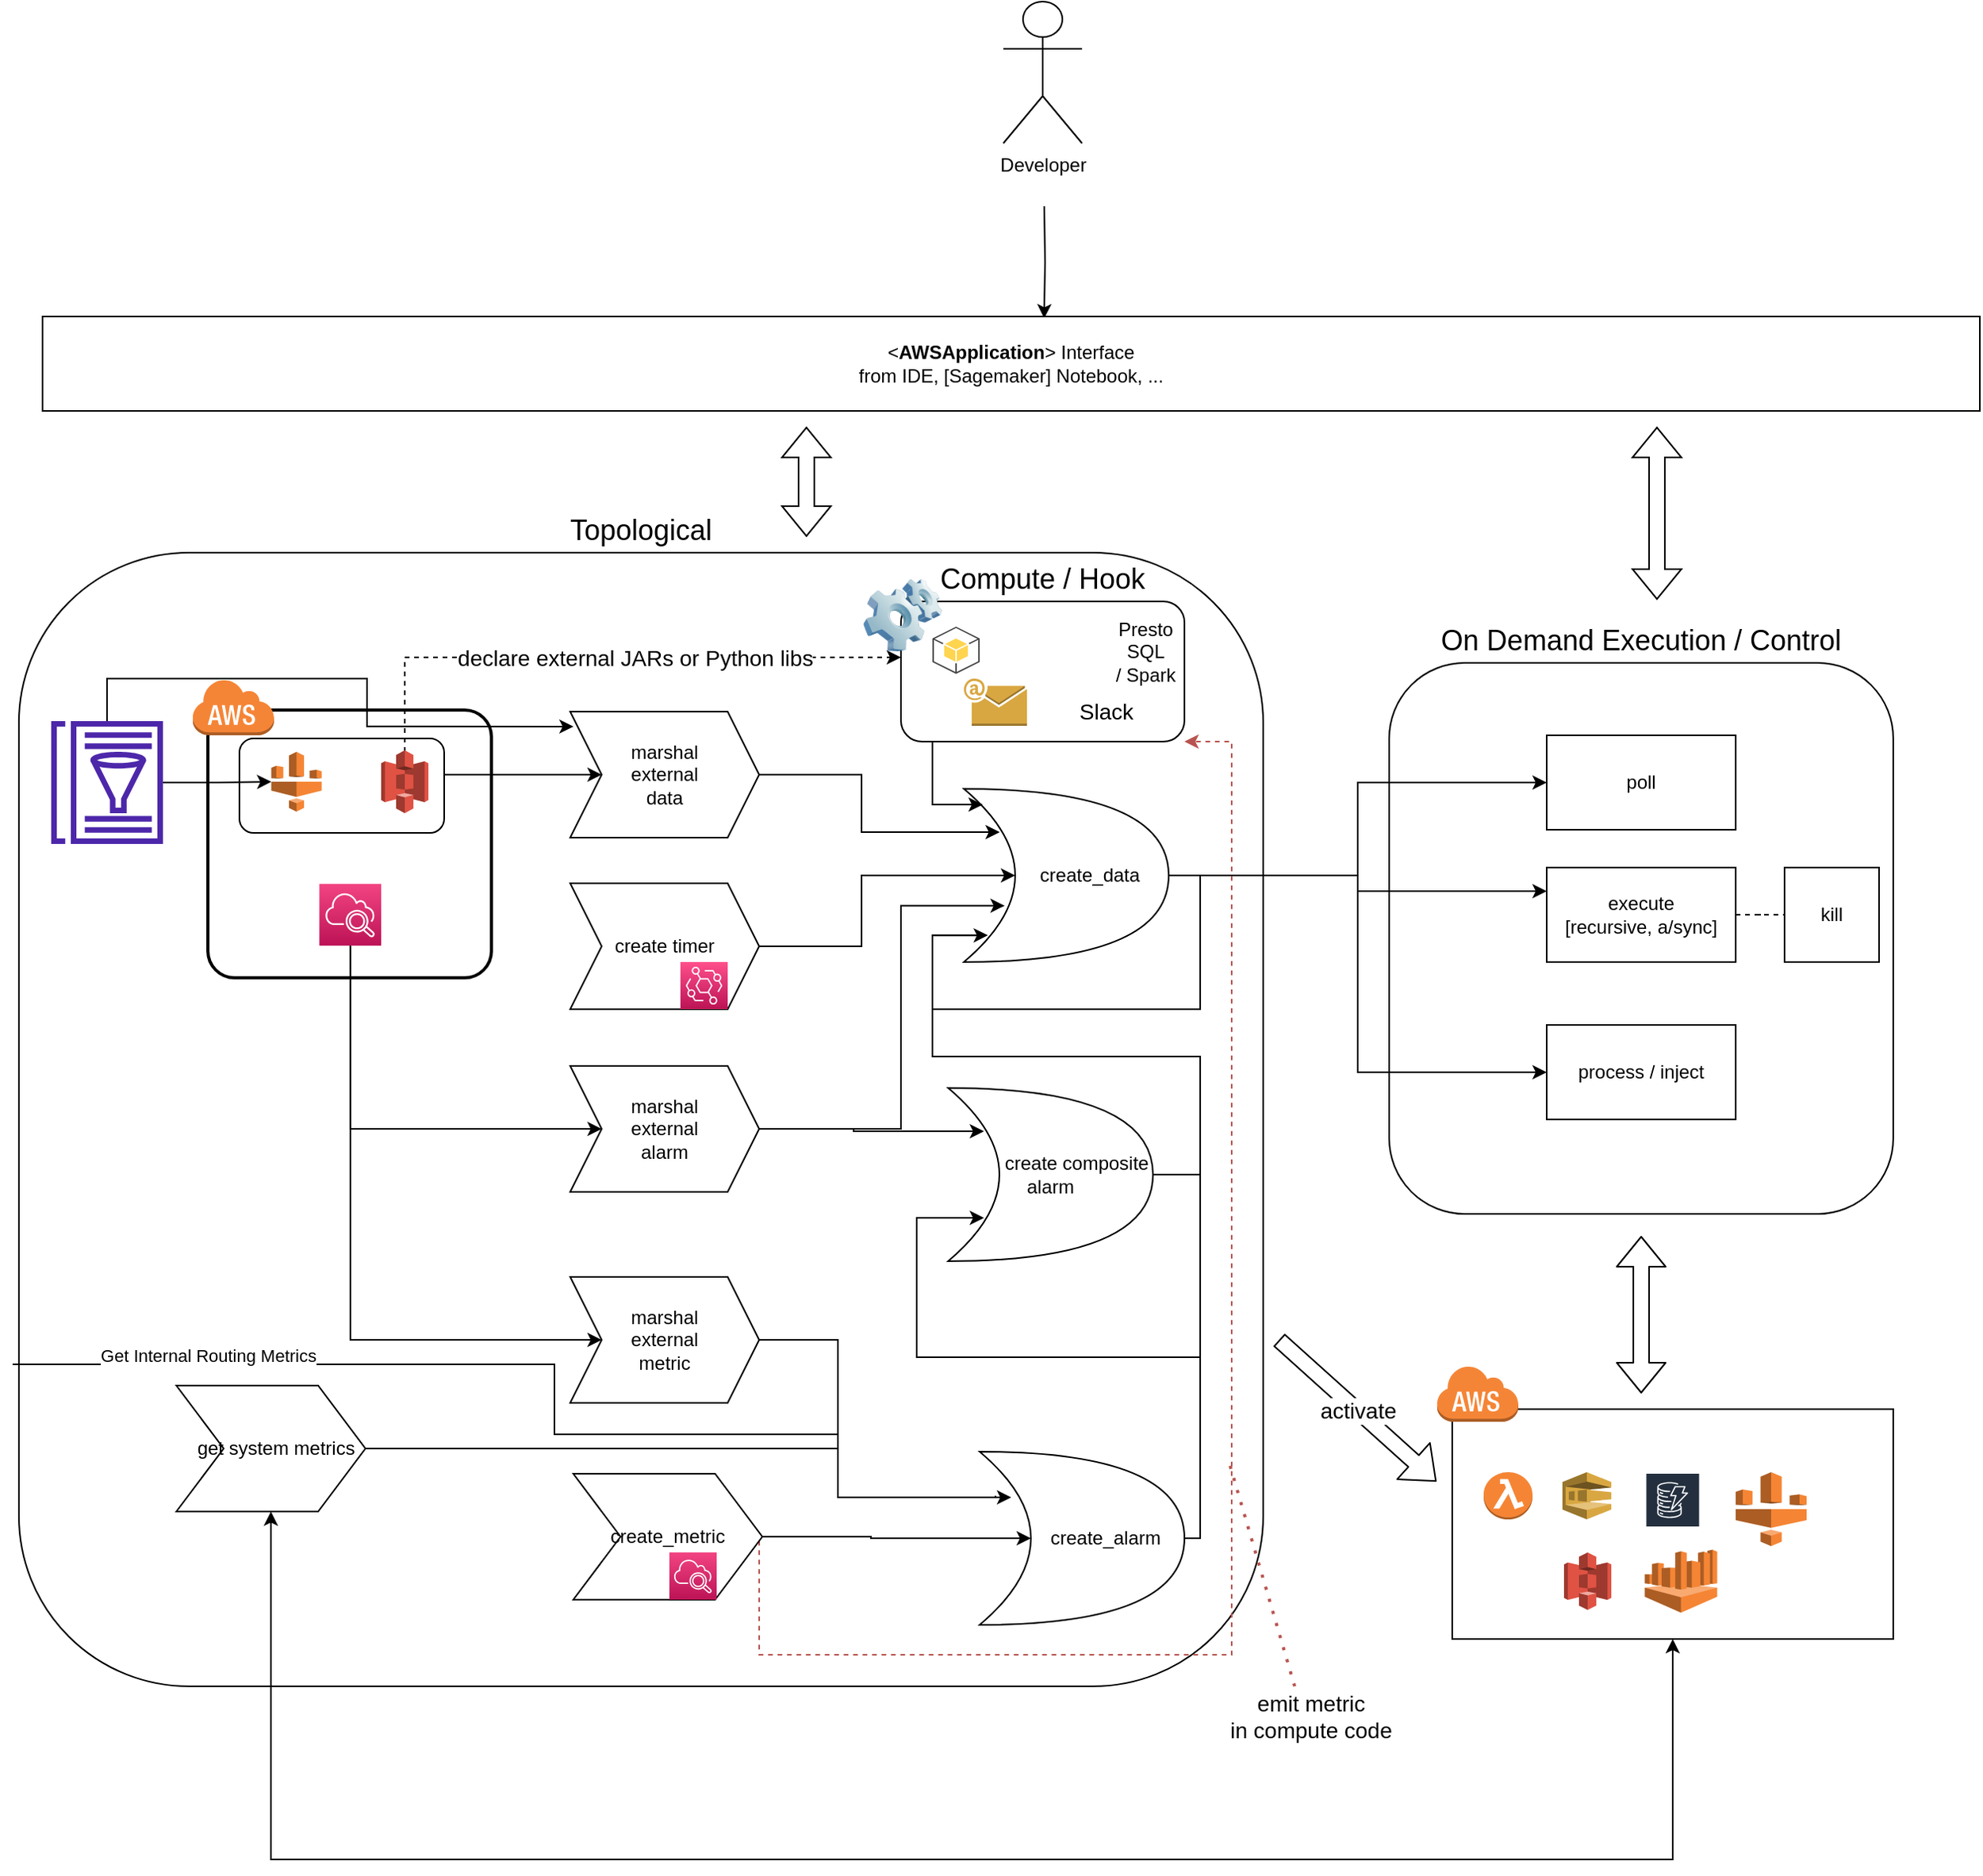 <mxfile version="17.1.1" type="device"><diagram id="UGmZgc7hFI8TvpcTZWHY" name="Page-1"><mxGraphModel dx="2595" dy="2403" grid="1" gridSize="10" guides="1" tooltips="1" connect="1" arrows="1" fold="1" page="1" pageScale="1" pageWidth="850" pageHeight="1100" math="0" shadow="0"><root><mxCell id="0"/><mxCell id="1" parent="0"/><mxCell id="BhlDO5RuiV56Jk8rTwj9-23" value="Topological" style="rounded=1;whiteSpace=wrap;html=1;labelPosition=center;verticalLabelPosition=top;align=center;verticalAlign=bottom;fontSize=18;" parent="1" vertex="1"><mxGeometry x="30" y="-70" width="790" height="720" as="geometry"/></mxCell><mxCell id="md57WBPDzVtcLdG0MQr1-3" style="edgeStyle=orthogonalEdgeStyle;rounded=0;orthogonalLoop=1;jettySize=auto;html=1;exitX=-0.005;exitY=0.716;exitDx=0;exitDy=0;exitPerimeter=0;" edge="1" parent="1" source="BhlDO5RuiV56Jk8rTwj9-23"><mxGeometry relative="1" as="geometry"><mxPoint x="660" y="530" as="targetPoint"/><Array as="points"><mxPoint x="370" y="445"/><mxPoint x="370" y="490"/><mxPoint x="550" y="490"/><mxPoint x="550" y="530"/></Array></mxGeometry></mxCell><mxCell id="md57WBPDzVtcLdG0MQr1-4" value="Get Internal Routing Metrics" style="edgeLabel;html=1;align=center;verticalAlign=middle;resizable=0;points=[];" vertex="1" connectable="0" parent="md57WBPDzVtcLdG0MQr1-3"><mxGeometry x="-0.624" y="3" relative="1" as="geometry"><mxPoint x="-11" y="-3" as="offset"/></mxGeometry></mxCell><mxCell id="BhlDO5RuiV56Jk8rTwj9-6" value="" style="rounded=1;arcSize=10;dashed=0;fillColor=none;gradientColor=none;strokeWidth=2;" parent="1" vertex="1"><mxGeometry x="150" y="30" width="180" height="170" as="geometry"/></mxCell><mxCell id="BhlDO5RuiV56Jk8rTwj9-36" value="" style="rounded=1;whiteSpace=wrap;html=1;fontSize=18;" parent="1" vertex="1"><mxGeometry x="170" y="48" width="130" height="60" as="geometry"/></mxCell><mxCell id="BhlDO5RuiV56Jk8rTwj9-24" value="On Demand Execution / Control" style="rounded=1;whiteSpace=wrap;html=1;labelPosition=center;verticalLabelPosition=top;align=center;verticalAlign=bottom;fontSize=18;" parent="1" vertex="1"><mxGeometry x="900" width="320" height="350" as="geometry"/></mxCell><mxCell id="BhlDO5RuiV56Jk8rTwj9-17" style="edgeStyle=orthogonalEdgeStyle;rounded=0;orthogonalLoop=1;jettySize=auto;html=1;entryX=0;entryY=0.5;entryDx=0;entryDy=0;exitX=1;exitY=0.25;exitDx=0;exitDy=0;" parent="1" source="BhlDO5RuiV56Jk8rTwj9-36" target="BhlDO5RuiV56Jk8rTwj9-11" edge="1"><mxGeometry relative="1" as="geometry"><Array as="points"><mxPoint x="300" y="71"/></Array></mxGeometry></mxCell><mxCell id="BhlDO5RuiV56Jk8rTwj9-9" style="edgeStyle=orthogonalEdgeStyle;rounded=0;orthogonalLoop=1;jettySize=auto;html=1;entryX=0;entryY=0.5;entryDx=0;entryDy=0;entryPerimeter=0;" parent="1" source="md57WBPDzVtcLdG0MQr1-1" target="BhlDO5RuiV56Jk8rTwj9-8" edge="1"><mxGeometry relative="1" as="geometry"><mxPoint x="109" y="74.5" as="sourcePoint"/></mxGeometry></mxCell><mxCell id="BhlDO5RuiV56Jk8rTwj9-60" style="edgeStyle=orthogonalEdgeStyle;rounded=0;orthogonalLoop=1;jettySize=auto;html=1;entryX=0;entryY=0.5;entryDx=0;entryDy=0;dashed=1;fontSize=14;endArrow=classic;endFill=1;" parent="1" edge="1"><mxGeometry relative="1" as="geometry"><mxPoint x="275" y="56.5" as="sourcePoint"/><mxPoint x="590" y="-3.5" as="targetPoint"/><Array as="points"><mxPoint x="275" y="-3"/></Array></mxGeometry></mxCell><mxCell id="BhlDO5RuiV56Jk8rTwj9-61" value="declare external JARs or Python libs" style="edgeLabel;html=1;align=center;verticalAlign=middle;resizable=0;points=[];fontSize=14;" parent="BhlDO5RuiV56Jk8rTwj9-60" vertex="1" connectable="0"><mxGeometry x="-0.252" y="2" relative="1" as="geometry"><mxPoint x="65" y="2" as="offset"/></mxGeometry></mxCell><mxCell id="BhlDO5RuiV56Jk8rTwj9-2" value="" style="outlineConnect=0;dashed=0;verticalLabelPosition=bottom;verticalAlign=top;align=center;html=1;shape=mxgraph.aws3.s3;fillColor=#E05243;gradientColor=none;" parent="1" vertex="1"><mxGeometry x="260" y="55.5" width="30" height="40" as="geometry"/></mxCell><mxCell id="BhlDO5RuiV56Jk8rTwj9-18" style="edgeStyle=orthogonalEdgeStyle;rounded=0;orthogonalLoop=1;jettySize=auto;html=1;entryX=0;entryY=0.5;entryDx=0;entryDy=0;" parent="1" source="BhlDO5RuiV56Jk8rTwj9-3" target="BhlDO5RuiV56Jk8rTwj9-12" edge="1"><mxGeometry relative="1" as="geometry"><Array as="points"><mxPoint x="240" y="296"/></Array></mxGeometry></mxCell><mxCell id="BhlDO5RuiV56Jk8rTwj9-46" style="edgeStyle=orthogonalEdgeStyle;rounded=0;orthogonalLoop=1;jettySize=auto;html=1;entryX=0;entryY=0.5;entryDx=0;entryDy=0;fontSize=18;endArrow=classic;endFill=1;" parent="1" source="BhlDO5RuiV56Jk8rTwj9-3" target="BhlDO5RuiV56Jk8rTwj9-38" edge="1"><mxGeometry relative="1" as="geometry"><Array as="points"><mxPoint x="240" y="430"/></Array></mxGeometry></mxCell><mxCell id="BhlDO5RuiV56Jk8rTwj9-3" value="" style="sketch=0;points=[[0,0,0],[0.25,0,0],[0.5,0,0],[0.75,0,0],[1,0,0],[0,1,0],[0.25,1,0],[0.5,1,0],[0.75,1,0],[1,1,0],[0,0.25,0],[0,0.5,0],[0,0.75,0],[1,0.25,0],[1,0.5,0],[1,0.75,0]];points=[[0,0,0],[0.25,0,0],[0.5,0,0],[0.75,0,0],[1,0,0],[0,1,0],[0.25,1,0],[0.5,1,0],[0.75,1,0],[1,1,0],[0,0.25,0],[0,0.5,0],[0,0.75,0],[1,0.25,0],[1,0.5,0],[1,0.75,0]];outlineConnect=0;fontColor=#232F3E;gradientColor=#F34482;gradientDirection=north;fillColor=#BC1356;strokeColor=#ffffff;dashed=0;verticalLabelPosition=bottom;verticalAlign=top;align=center;html=1;fontSize=12;fontStyle=0;aspect=fixed;shape=mxgraph.aws4.resourceIcon;resIcon=mxgraph.aws4.cloudwatch_2;" parent="1" vertex="1"><mxGeometry x="220.75" y="140.38" width="39.25" height="39.25" as="geometry"/></mxCell><mxCell id="BhlDO5RuiV56Jk8rTwj9-7" value="" style="dashed=0;html=1;shape=mxgraph.aws3.cloud;fillColor=#F58536;gradientColor=none;dashed=0;" parent="1" vertex="1"><mxGeometry x="140" y="10" width="52" height="36" as="geometry"/></mxCell><mxCell id="BhlDO5RuiV56Jk8rTwj9-8" value="" style="outlineConnect=0;dashed=0;verticalLabelPosition=bottom;verticalAlign=top;align=center;html=1;shape=mxgraph.aws3.glue;fillColor=#F58534;gradientColor=none;" parent="1" vertex="1"><mxGeometry x="190.25" y="56.5" width="32" height="38" as="geometry"/></mxCell><mxCell id="BhlDO5RuiV56Jk8rTwj9-15" style="edgeStyle=orthogonalEdgeStyle;rounded=0;orthogonalLoop=1;jettySize=auto;html=1;entryX=0.175;entryY=0.25;entryDx=0;entryDy=0;entryPerimeter=0;" parent="1" source="BhlDO5RuiV56Jk8rTwj9-11" target="BhlDO5RuiV56Jk8rTwj9-13" edge="1"><mxGeometry relative="1" as="geometry"/></mxCell><mxCell id="BhlDO5RuiV56Jk8rTwj9-11" value="&lt;div&gt;marshal&lt;/div&gt;&lt;div&gt;external&lt;/div&gt;&lt;div&gt;data&lt;br&gt;&lt;/div&gt;" style="shape=step;perimeter=stepPerimeter;whiteSpace=wrap;html=1;fixedSize=1;" parent="1" vertex="1"><mxGeometry x="380" y="31" width="120" height="80" as="geometry"/></mxCell><mxCell id="BhlDO5RuiV56Jk8rTwj9-22" style="edgeStyle=orthogonalEdgeStyle;rounded=0;orthogonalLoop=1;jettySize=auto;html=1;entryX=0.199;entryY=0.675;entryDx=0;entryDy=0;entryPerimeter=0;" parent="1" source="BhlDO5RuiV56Jk8rTwj9-12" target="BhlDO5RuiV56Jk8rTwj9-13" edge="1"><mxGeometry relative="1" as="geometry"><Array as="points"><mxPoint x="590" y="296"/><mxPoint x="590" y="154"/></Array></mxGeometry></mxCell><mxCell id="BhlDO5RuiV56Jk8rTwj9-42" style="edgeStyle=orthogonalEdgeStyle;rounded=0;orthogonalLoop=1;jettySize=auto;html=1;entryX=0.175;entryY=0.25;entryDx=0;entryDy=0;entryPerimeter=0;fontSize=18;endArrow=classic;endFill=1;" parent="1" source="BhlDO5RuiV56Jk8rTwj9-12" target="BhlDO5RuiV56Jk8rTwj9-39" edge="1"><mxGeometry relative="1" as="geometry"/></mxCell><mxCell id="BhlDO5RuiV56Jk8rTwj9-12" value="&lt;div&gt;marshal&lt;/div&gt;&lt;div&gt;external&lt;/div&gt;alarm" style="shape=step;perimeter=stepPerimeter;whiteSpace=wrap;html=1;fixedSize=1;" parent="1" vertex="1"><mxGeometry x="380" y="256" width="120" height="80" as="geometry"/></mxCell><mxCell id="BhlDO5RuiV56Jk8rTwj9-28" style="edgeStyle=orthogonalEdgeStyle;rounded=0;orthogonalLoop=1;jettySize=auto;html=1;entryX=0;entryY=0.25;entryDx=0;entryDy=0;" parent="1" source="BhlDO5RuiV56Jk8rTwj9-13" target="BhlDO5RuiV56Jk8rTwj9-26" edge="1"><mxGeometry relative="1" as="geometry"/></mxCell><mxCell id="BhlDO5RuiV56Jk8rTwj9-29" style="edgeStyle=orthogonalEdgeStyle;rounded=0;orthogonalLoop=1;jettySize=auto;html=1;entryX=0;entryY=0.5;entryDx=0;entryDy=0;" parent="1" source="BhlDO5RuiV56Jk8rTwj9-13" target="BhlDO5RuiV56Jk8rTwj9-25" edge="1"><mxGeometry relative="1" as="geometry"/></mxCell><mxCell id="BhlDO5RuiV56Jk8rTwj9-30" style="edgeStyle=orthogonalEdgeStyle;rounded=0;orthogonalLoop=1;jettySize=auto;html=1;entryX=0;entryY=0.5;entryDx=0;entryDy=0;" parent="1" source="BhlDO5RuiV56Jk8rTwj9-13" target="BhlDO5RuiV56Jk8rTwj9-27" edge="1"><mxGeometry relative="1" as="geometry"/></mxCell><mxCell id="BhlDO5RuiV56Jk8rTwj9-13" value="&amp;nbsp;&amp;nbsp;&amp;nbsp;&amp;nbsp;&amp;nbsp;&amp;nbsp;&amp;nbsp;&amp;nbsp; create_data" style="shape=xor;whiteSpace=wrap;html=1;labelPosition=center;verticalLabelPosition=middle;align=center;verticalAlign=middle;" parent="1" vertex="1"><mxGeometry x="630" y="80" width="130" height="110" as="geometry"/></mxCell><mxCell id="BhlDO5RuiV56Jk8rTwj9-16" style="edgeStyle=orthogonalEdgeStyle;rounded=0;orthogonalLoop=1;jettySize=auto;html=1;entryX=0.117;entryY=0.846;entryDx=0;entryDy=0;entryPerimeter=0;" parent="1" target="BhlDO5RuiV56Jk8rTwj9-13" edge="1"><mxGeometry relative="1" as="geometry"><mxPoint x="760" y="135" as="sourcePoint"/><mxPoint x="640" y="173" as="targetPoint"/><Array as="points"><mxPoint x="780" y="135"/><mxPoint x="780" y="220"/><mxPoint x="610" y="220"/><mxPoint x="610" y="173"/></Array></mxGeometry></mxCell><mxCell id="BhlDO5RuiV56Jk8rTwj9-21" style="edgeStyle=orthogonalEdgeStyle;rounded=0;orthogonalLoop=1;jettySize=auto;html=1;entryX=0.25;entryY=0.5;entryDx=0;entryDy=0;entryPerimeter=0;" parent="1" source="BhlDO5RuiV56Jk8rTwj9-19" target="BhlDO5RuiV56Jk8rTwj9-13" edge="1"><mxGeometry relative="1" as="geometry"/></mxCell><mxCell id="BhlDO5RuiV56Jk8rTwj9-19" value="create timer" style="shape=step;perimeter=stepPerimeter;whiteSpace=wrap;html=1;fixedSize=1;" parent="1" vertex="1"><mxGeometry x="380" y="140" width="120" height="80" as="geometry"/></mxCell><mxCell id="BhlDO5RuiV56Jk8rTwj9-25" value="poll" style="rounded=0;whiteSpace=wrap;html=1;" parent="1" vertex="1"><mxGeometry x="1000" y="46" width="120" height="60" as="geometry"/></mxCell><mxCell id="md57WBPDzVtcLdG0MQr1-10" style="edgeStyle=orthogonalEdgeStyle;rounded=0;orthogonalLoop=1;jettySize=auto;html=1;entryX=0;entryY=0.5;entryDx=0;entryDy=0;endArrow=none;endFill=0;dashed=1;" edge="1" parent="1" source="BhlDO5RuiV56Jk8rTwj9-26" target="md57WBPDzVtcLdG0MQr1-9"><mxGeometry relative="1" as="geometry"/></mxCell><mxCell id="BhlDO5RuiV56Jk8rTwj9-26" value="execute&lt;br&gt;[recursive, a/sync]" style="rounded=0;whiteSpace=wrap;html=1;" parent="1" vertex="1"><mxGeometry x="1000" y="130" width="120" height="60" as="geometry"/></mxCell><mxCell id="BhlDO5RuiV56Jk8rTwj9-27" value="process / inject" style="rounded=0;whiteSpace=wrap;html=1;" parent="1" vertex="1"><mxGeometry x="1000" y="230" width="120" height="60" as="geometry"/></mxCell><mxCell id="BhlDO5RuiV56Jk8rTwj9-43" style="edgeStyle=orthogonalEdgeStyle;rounded=0;orthogonalLoop=1;jettySize=auto;html=1;entryX=0.175;entryY=0.75;entryDx=0;entryDy=0;entryPerimeter=0;fontSize=18;endArrow=classic;endFill=1;" parent="1" source="BhlDO5RuiV56Jk8rTwj9-31" target="BhlDO5RuiV56Jk8rTwj9-39" edge="1"><mxGeometry relative="1" as="geometry"><Array as="points"><mxPoint x="780" y="556"/><mxPoint x="780" y="441"/><mxPoint x="600" y="441"/><mxPoint x="600" y="353"/></Array></mxGeometry></mxCell><mxCell id="BhlDO5RuiV56Jk8rTwj9-44" style="edgeStyle=orthogonalEdgeStyle;rounded=0;orthogonalLoop=1;jettySize=auto;html=1;fontSize=18;endArrow=none;endFill=0;" parent="1" source="BhlDO5RuiV56Jk8rTwj9-31" edge="1"><mxGeometry relative="1" as="geometry"><mxPoint x="780" y="320" as="targetPoint"/><Array as="points"><mxPoint x="780" y="556"/></Array></mxGeometry></mxCell><mxCell id="BhlDO5RuiV56Jk8rTwj9-31" value="&amp;nbsp;&amp;nbsp;&amp;nbsp;&amp;nbsp;&amp;nbsp;&amp;nbsp;&amp;nbsp;&amp;nbsp; create_alarm" style="shape=xor;whiteSpace=wrap;html=1;labelPosition=center;verticalLabelPosition=middle;align=center;verticalAlign=middle;" parent="1" vertex="1"><mxGeometry x="640" y="501" width="130" height="110" as="geometry"/></mxCell><mxCell id="BhlDO5RuiV56Jk8rTwj9-37" style="edgeStyle=orthogonalEdgeStyle;rounded=0;orthogonalLoop=1;jettySize=auto;html=1;entryX=0.25;entryY=0.5;entryDx=0;entryDy=0;entryPerimeter=0;fontSize=18;" parent="1" source="BhlDO5RuiV56Jk8rTwj9-33" target="BhlDO5RuiV56Jk8rTwj9-31" edge="1"><mxGeometry relative="1" as="geometry"/></mxCell><mxCell id="BhlDO5RuiV56Jk8rTwj9-56" style="edgeStyle=orthogonalEdgeStyle;rounded=0;orthogonalLoop=1;jettySize=auto;html=1;entryX=1;entryY=1;entryDx=0;entryDy=0;fontSize=12;endArrow=classic;endFill=1;dashed=1;fillColor=#f8cecc;strokeColor=#b85450;" parent="1" source="BhlDO5RuiV56Jk8rTwj9-33" target="BhlDO5RuiV56Jk8rTwj9-48" edge="1"><mxGeometry relative="1" as="geometry"><Array as="points"><mxPoint x="500" y="630"/><mxPoint x="800" y="630"/><mxPoint x="800" y="50"/></Array></mxGeometry></mxCell><mxCell id="BhlDO5RuiV56Jk8rTwj9-33" value="create_metric" style="shape=step;perimeter=stepPerimeter;whiteSpace=wrap;html=1;fixedSize=1;size=30;" parent="1" vertex="1"><mxGeometry x="382" y="515" width="120" height="80" as="geometry"/></mxCell><mxCell id="BhlDO5RuiV56Jk8rTwj9-34" value="" style="sketch=0;points=[[0,0,0],[0.25,0,0],[0.5,0,0],[0.75,0,0],[1,0,0],[0,1,0],[0.25,1,0],[0.5,1,0],[0.75,1,0],[1,1,0],[0,0.25,0],[0,0.5,0],[0,0.75,0],[1,0.25,0],[1,0.5,0],[1,0.75,0]];outlineConnect=0;fontColor=#232F3E;gradientColor=#FF4F8B;gradientDirection=north;fillColor=#BC1356;strokeColor=#ffffff;dashed=0;verticalLabelPosition=bottom;verticalAlign=top;align=center;html=1;fontSize=12;fontStyle=0;aspect=fixed;shape=mxgraph.aws4.resourceIcon;resIcon=mxgraph.aws4.eventbridge;" parent="1" vertex="1"><mxGeometry x="450" y="190" width="30" height="30" as="geometry"/></mxCell><mxCell id="BhlDO5RuiV56Jk8rTwj9-20" value="" style="sketch=0;points=[[0,0,0],[0.25,0,0],[0.5,0,0],[0.75,0,0],[1,0,0],[0,1,0],[0.25,1,0],[0.5,1,0],[0.75,1,0],[1,1,0],[0,0.25,0],[0,0.5,0],[0,0.75,0],[1,0.25,0],[1,0.5,0],[1,0.75,0]];points=[[0,0,0],[0.25,0,0],[0.5,0,0],[0.75,0,0],[1,0,0],[0,1,0],[0.25,1,0],[0.5,1,0],[0.75,1,0],[1,1,0],[0,0.25,0],[0,0.5,0],[0,0.75,0],[1,0.25,0],[1,0.5,0],[1,0.75,0]];outlineConnect=0;fontColor=#232F3E;gradientColor=#F34482;gradientDirection=north;fillColor=#BC1356;strokeColor=#ffffff;dashed=0;verticalLabelPosition=bottom;verticalAlign=top;align=center;html=1;fontSize=12;fontStyle=0;aspect=fixed;shape=mxgraph.aws4.resourceIcon;resIcon=mxgraph.aws4.cloudwatch_2;" parent="1" vertex="1"><mxGeometry x="443" y="565" width="30" height="30" as="geometry"/></mxCell><mxCell id="BhlDO5RuiV56Jk8rTwj9-45" style="edgeStyle=orthogonalEdgeStyle;rounded=0;orthogonalLoop=1;jettySize=auto;html=1;fontSize=18;endArrow=none;endFill=0;" parent="1" source="BhlDO5RuiV56Jk8rTwj9-38" edge="1"><mxGeometry relative="1" as="geometry"><Array as="points"><mxPoint x="550" y="430"/><mxPoint x="550" y="530"/><mxPoint x="650" y="530"/><mxPoint x="650" y="529"/></Array><mxPoint x="650" y="530" as="targetPoint"/></mxGeometry></mxCell><mxCell id="BhlDO5RuiV56Jk8rTwj9-38" value="&lt;div&gt;marshal&lt;/div&gt;&lt;div&gt;external&lt;/div&gt;metric" style="shape=step;perimeter=stepPerimeter;whiteSpace=wrap;html=1;fixedSize=1;" parent="1" vertex="1"><mxGeometry x="380" y="390" width="120" height="80" as="geometry"/></mxCell><mxCell id="BhlDO5RuiV56Jk8rTwj9-40" style="edgeStyle=orthogonalEdgeStyle;rounded=0;orthogonalLoop=1;jettySize=auto;html=1;fontSize=18;endArrow=none;endFill=0;" parent="1" source="BhlDO5RuiV56Jk8rTwj9-39" edge="1"><mxGeometry relative="1" as="geometry"><mxPoint x="640" y="173" as="targetPoint"/><Array as="points"><mxPoint x="780" y="325"/><mxPoint x="780" y="250"/><mxPoint x="610" y="250"/><mxPoint x="610" y="173"/></Array></mxGeometry></mxCell><mxCell id="BhlDO5RuiV56Jk8rTwj9-39" value="&lt;div&gt;&amp;nbsp; &amp;nbsp; &amp;nbsp;&amp;nbsp; &amp;nbsp;&amp;nbsp; create composite&lt;/div&gt;&lt;div&gt;alarm&lt;br&gt;&lt;/div&gt;" style="shape=xor;whiteSpace=wrap;html=1;labelPosition=center;verticalLabelPosition=middle;align=center;verticalAlign=middle;" parent="1" vertex="1"><mxGeometry x="620" y="270" width="130" height="110" as="geometry"/></mxCell><mxCell id="BhlDO5RuiV56Jk8rTwj9-51" style="edgeStyle=orthogonalEdgeStyle;rounded=0;orthogonalLoop=1;jettySize=auto;html=1;entryX=0.092;entryY=0.091;entryDx=0;entryDy=0;entryPerimeter=0;fontSize=18;endArrow=classic;endFill=1;" parent="1" source="BhlDO5RuiV56Jk8rTwj9-48" target="BhlDO5RuiV56Jk8rTwj9-13" edge="1"><mxGeometry relative="1" as="geometry"><Array as="points"><mxPoint x="610" y="90"/></Array></mxGeometry></mxCell><mxCell id="BhlDO5RuiV56Jk8rTwj9-48" value="&lt;div&gt;Compute / Hook&lt;br&gt;&lt;/div&gt;" style="rounded=1;whiteSpace=wrap;html=1;fontSize=18;labelPosition=center;verticalLabelPosition=top;align=center;verticalAlign=bottom;" parent="1" vertex="1"><mxGeometry x="590" y="-39" width="180" height="89" as="geometry"/></mxCell><mxCell id="BhlDO5RuiV56Jk8rTwj9-47" value="" style="image;html=1;image=img/lib/clip_art/computers/Software_128x128.png;fontSize=18;" parent="1" vertex="1"><mxGeometry x="566" y="-58" width="50" height="55.5" as="geometry"/></mxCell><mxCell id="BhlDO5RuiV56Jk8rTwj9-49" value="" style="outlineConnect=0;dashed=0;verticalLabelPosition=bottom;verticalAlign=top;align=center;html=1;shape=mxgraph.aws3.android;fillColor=#FFD44F;gradientColor=none;fontSize=18;" parent="1" vertex="1"><mxGeometry x="610" y="-23" width="30" height="30" as="geometry"/></mxCell><mxCell id="BhlDO5RuiV56Jk8rTwj9-50" value="" style="shape=image;html=1;verticalAlign=top;verticalLabelPosition=bottom;labelBackgroundColor=#ffffff;imageAspect=0;aspect=fixed;image=https://cdn4.iconfinder.com/data/icons/logos-and-brands/512/267_Python_logo-128.png;fontSize=18;" parent="1" vertex="1"><mxGeometry x="650" y="-23" width="30" height="30" as="geometry"/></mxCell><mxCell id="BhlDO5RuiV56Jk8rTwj9-53" value="" style="shape=image;html=1;verticalAlign=top;verticalLabelPosition=bottom;labelBackgroundColor=#ffffff;imageAspect=0;aspect=fixed;image=https://cdn4.iconfinder.com/data/icons/logos-brands-5/24/scala-128.png;fontSize=18;" parent="1" vertex="1"><mxGeometry x="685" y="-26" width="38" height="38" as="geometry"/></mxCell><mxCell id="BhlDO5RuiV56Jk8rTwj9-54" value="&lt;div&gt;Presto&lt;/div&gt;&lt;div&gt;SQL&lt;/div&gt;&lt;div&gt;/ Spark&lt;br&gt;&lt;/div&gt;" style="text;html=1;align=center;verticalAlign=middle;resizable=0;points=[];autosize=1;strokeColor=none;fillColor=none;fontSize=12;" parent="1" vertex="1"><mxGeometry x="720" y="-32" width="50" height="50" as="geometry"/></mxCell><mxCell id="md57WBPDzVtcLdG0MQr1-12" style="edgeStyle=orthogonalEdgeStyle;rounded=0;orthogonalLoop=1;jettySize=auto;html=1;entryX=0.517;entryY=0.02;entryDx=0;entryDy=0;entryPerimeter=0;endArrow=classic;endFill=1;" edge="1" parent="1" target="md57WBPDzVtcLdG0MQr1-5"><mxGeometry relative="1" as="geometry"><mxPoint x="681" y="-290" as="sourcePoint"/></mxGeometry></mxCell><mxCell id="BhlDO5RuiV56Jk8rTwj9-57" value="Developer" style="shape=umlActor;verticalLabelPosition=bottom;verticalAlign=top;html=1;outlineConnect=0;fontSize=12;" parent="1" vertex="1"><mxGeometry x="655" y="-420" width="50" height="90" as="geometry"/></mxCell><mxCell id="BhlDO5RuiV56Jk8rTwj9-58" value="" style="endArrow=none;dashed=1;html=1;dashPattern=1 3;strokeWidth=2;fontSize=12;fillColor=#f8cecc;strokeColor=#b85450;" parent="1" edge="1"><mxGeometry width="50" height="50" relative="1" as="geometry"><mxPoint x="799" y="510" as="sourcePoint"/><mxPoint x="840" y="650" as="targetPoint"/></mxGeometry></mxCell><mxCell id="BhlDO5RuiV56Jk8rTwj9-59" value="&lt;div&gt;emit metric&lt;/div&gt;&lt;div&gt;in compute code&lt;br&gt;&lt;/div&gt;" style="edgeLabel;html=1;align=center;verticalAlign=middle;resizable=0;points=[];fontSize=14;" parent="BhlDO5RuiV56Jk8rTwj9-58" vertex="1" connectable="0"><mxGeometry x="0.111" y="2" relative="1" as="geometry"><mxPoint x="26" y="82" as="offset"/></mxGeometry></mxCell><mxCell id="BhlDO5RuiV56Jk8rTwj9-63" style="edgeStyle=orthogonalEdgeStyle;rounded=0;orthogonalLoop=1;jettySize=auto;html=1;fontSize=14;endArrow=none;endFill=0;exitX=1;exitY=0.5;exitDx=0;exitDy=0;" parent="1" source="BhlDO5RuiV56Jk8rTwj9-62" edge="1"><mxGeometry relative="1" as="geometry"><mxPoint x="550" y="490" as="targetPoint"/><Array as="points"><mxPoint x="550" y="499"/></Array></mxGeometry></mxCell><mxCell id="BhlDO5RuiV56Jk8rTwj9-77" style="edgeStyle=orthogonalEdgeStyle;rounded=0;orthogonalLoop=1;jettySize=auto;html=1;entryX=0.5;entryY=1;entryDx=0;entryDy=0;fontSize=14;endArrow=classic;endFill=1;startArrow=classic;startFill=1;" parent="1" source="BhlDO5RuiV56Jk8rTwj9-62" target="BhlDO5RuiV56Jk8rTwj9-64" edge="1"><mxGeometry relative="1" as="geometry"><Array as="points"><mxPoint x="190" y="760"/><mxPoint x="1080" y="760"/></Array></mxGeometry></mxCell><mxCell id="BhlDO5RuiV56Jk8rTwj9-62" value="&amp;nbsp; get system metrics" style="shape=step;perimeter=stepPerimeter;whiteSpace=wrap;html=1;fixedSize=1;size=30;" parent="1" vertex="1"><mxGeometry x="130" y="459" width="120" height="80" as="geometry"/></mxCell><mxCell id="BhlDO5RuiV56Jk8rTwj9-64" value="" style="rounded=0;whiteSpace=wrap;html=1;fontSize=14;" parent="1" vertex="1"><mxGeometry x="940" y="474" width="280" height="146" as="geometry"/></mxCell><mxCell id="BhlDO5RuiV56Jk8rTwj9-66" value="" style="dashed=0;html=1;shape=mxgraph.aws3.cloud;fillColor=#F58536;gradientColor=none;dashed=0;" parent="1" vertex="1"><mxGeometry x="930" y="446" width="52" height="36" as="geometry"/></mxCell><mxCell id="BhlDO5RuiV56Jk8rTwj9-68" value="activate" style="shape=flexArrow;endArrow=classic;html=1;fontSize=14;" parent="1" edge="1"><mxGeometry width="50" height="50" relative="1" as="geometry"><mxPoint x="830" y="430" as="sourcePoint"/><mxPoint x="930" y="520" as="targetPoint"/></mxGeometry></mxCell><mxCell id="BhlDO5RuiV56Jk8rTwj9-69" value="" style="shape=flexArrow;endArrow=classic;startArrow=classic;html=1;fontSize=14;" parent="1" edge="1"><mxGeometry width="100" height="100" relative="1" as="geometry"><mxPoint x="1060" y="464" as="sourcePoint"/><mxPoint x="1060" y="364" as="targetPoint"/></mxGeometry></mxCell><mxCell id="BhlDO5RuiV56Jk8rTwj9-70" value="" style="outlineConnect=0;dashed=0;verticalLabelPosition=bottom;verticalAlign=top;align=center;html=1;shape=mxgraph.aws3.lambda_function;fillColor=#F58534;gradientColor=none;" parent="1" vertex="1"><mxGeometry x="960" y="514" width="31" height="30" as="geometry"/></mxCell><mxCell id="BhlDO5RuiV56Jk8rTwj9-72" value="" style="outlineConnect=0;dashed=0;verticalLabelPosition=bottom;verticalAlign=top;align=center;html=1;shape=mxgraph.aws3.glue;fillColor=#F58534;gradientColor=none;" parent="1" vertex="1"><mxGeometry x="1120" y="514" width="45" height="47" as="geometry"/></mxCell><mxCell id="BhlDO5RuiV56Jk8rTwj9-73" value="" style="outlineConnect=0;dashed=0;verticalLabelPosition=bottom;verticalAlign=top;align=center;html=1;shape=mxgraph.aws3.athena;fillColor=#F58534;gradientColor=none;" parent="1" vertex="1"><mxGeometry x="1062.25" y="563.25" width="46" height="40" as="geometry"/></mxCell><mxCell id="BhlDO5RuiV56Jk8rTwj9-74" value="" style="outlineConnect=0;dashed=0;verticalLabelPosition=bottom;verticalAlign=top;align=center;html=1;shape=mxgraph.aws3.s3;fillColor=#E05243;gradientColor=none;" parent="1" vertex="1"><mxGeometry x="1011" y="565" width="30" height="36.5" as="geometry"/></mxCell><mxCell id="BhlDO5RuiV56Jk8rTwj9-75" value="" style="outlineConnect=0;dashed=0;verticalLabelPosition=bottom;verticalAlign=top;align=center;html=1;shape=mxgraph.aws3.sqs;fillColor=#D9A741;gradientColor=none;" parent="1" vertex="1"><mxGeometry x="1010" y="514" width="31" height="30" as="geometry"/></mxCell><mxCell id="BhlDO5RuiV56Jk8rTwj9-76" value="" style="sketch=0;outlineConnect=0;fontColor=#232F3E;gradientColor=none;strokeColor=#ffffff;fillColor=#232F3E;dashed=0;verticalLabelPosition=middle;verticalAlign=bottom;align=center;html=1;whiteSpace=wrap;fontSize=10;fontStyle=1;spacing=3;shape=mxgraph.aws4.productIcon;prIcon=mxgraph.aws4.dynamodb;" parent="1" vertex="1"><mxGeometry x="1062.25" y="514" width="35.5" height="25" as="geometry"/></mxCell><mxCell id="BhlDO5RuiV56Jk8rTwj9-80" value="" style="outlineConnect=0;dashed=0;verticalLabelPosition=bottom;verticalAlign=top;align=center;html=1;shape=mxgraph.aws3.email;fillColor=#D9A741;gradientColor=none;fontSize=14;" parent="1" vertex="1"><mxGeometry x="630" y="10" width="40" height="30" as="geometry"/></mxCell><mxCell id="BhlDO5RuiV56Jk8rTwj9-82" value="Slack" style="text;html=1;align=center;verticalAlign=middle;resizable=0;points=[];autosize=1;strokeColor=none;fillColor=none;fontSize=14;" parent="1" vertex="1"><mxGeometry x="695" y="21" width="50" height="20" as="geometry"/></mxCell><mxCell id="md57WBPDzVtcLdG0MQr1-8" style="edgeStyle=orthogonalEdgeStyle;rounded=0;orthogonalLoop=1;jettySize=auto;html=1;endArrow=classic;endFill=1;entryX=0.018;entryY=0.118;entryDx=0;entryDy=0;entryPerimeter=0;" edge="1" parent="1" source="md57WBPDzVtcLdG0MQr1-1" target="BhlDO5RuiV56Jk8rTwj9-11"><mxGeometry relative="1" as="geometry"><mxPoint x="380" y="45" as="targetPoint"/><Array as="points"><mxPoint x="86" y="10"/><mxPoint x="251" y="10"/><mxPoint x="251" y="40"/></Array></mxGeometry></mxCell><mxCell id="md57WBPDzVtcLdG0MQr1-1" value="" style="sketch=0;outlineConnect=0;fontColor=#232F3E;gradientColor=none;fillColor=#4D27AA;strokeColor=none;dashed=0;verticalLabelPosition=bottom;verticalAlign=top;align=center;html=1;fontSize=12;fontStyle=0;aspect=fixed;pointerEvents=1;shape=mxgraph.aws4.glue_data_catalog;" vertex="1" parent="1"><mxGeometry x="50" y="37" width="72" height="78" as="geometry"/></mxCell><mxCell id="md57WBPDzVtcLdG0MQr1-5" value="&amp;lt;&lt;b&gt;AWSApplication&lt;/b&gt;&amp;gt; Interface &lt;br&gt;from IDE, [Sagemaker] Notebook, ..." style="rounded=0;whiteSpace=wrap;html=1;" vertex="1" parent="1"><mxGeometry x="45" y="-220" width="1230" height="60" as="geometry"/></mxCell><mxCell id="md57WBPDzVtcLdG0MQr1-6" value="" style="shape=flexArrow;endArrow=classic;startArrow=classic;html=1;rounded=0;" edge="1" parent="1"><mxGeometry width="100" height="100" relative="1" as="geometry"><mxPoint x="530" y="-80" as="sourcePoint"/><mxPoint x="530" y="-150" as="targetPoint"/></mxGeometry></mxCell><mxCell id="md57WBPDzVtcLdG0MQr1-7" value="" style="shape=flexArrow;endArrow=classic;startArrow=classic;html=1;rounded=0;" edge="1" parent="1"><mxGeometry width="100" height="100" relative="1" as="geometry"><mxPoint x="1070" y="-40" as="sourcePoint"/><mxPoint x="1070" y="-150" as="targetPoint"/></mxGeometry></mxCell><mxCell id="md57WBPDzVtcLdG0MQr1-9" value="kill" style="rounded=0;whiteSpace=wrap;html=1;" vertex="1" parent="1"><mxGeometry x="1151" y="130" width="60" height="60" as="geometry"/></mxCell></root></mxGraphModel></diagram></mxfile>